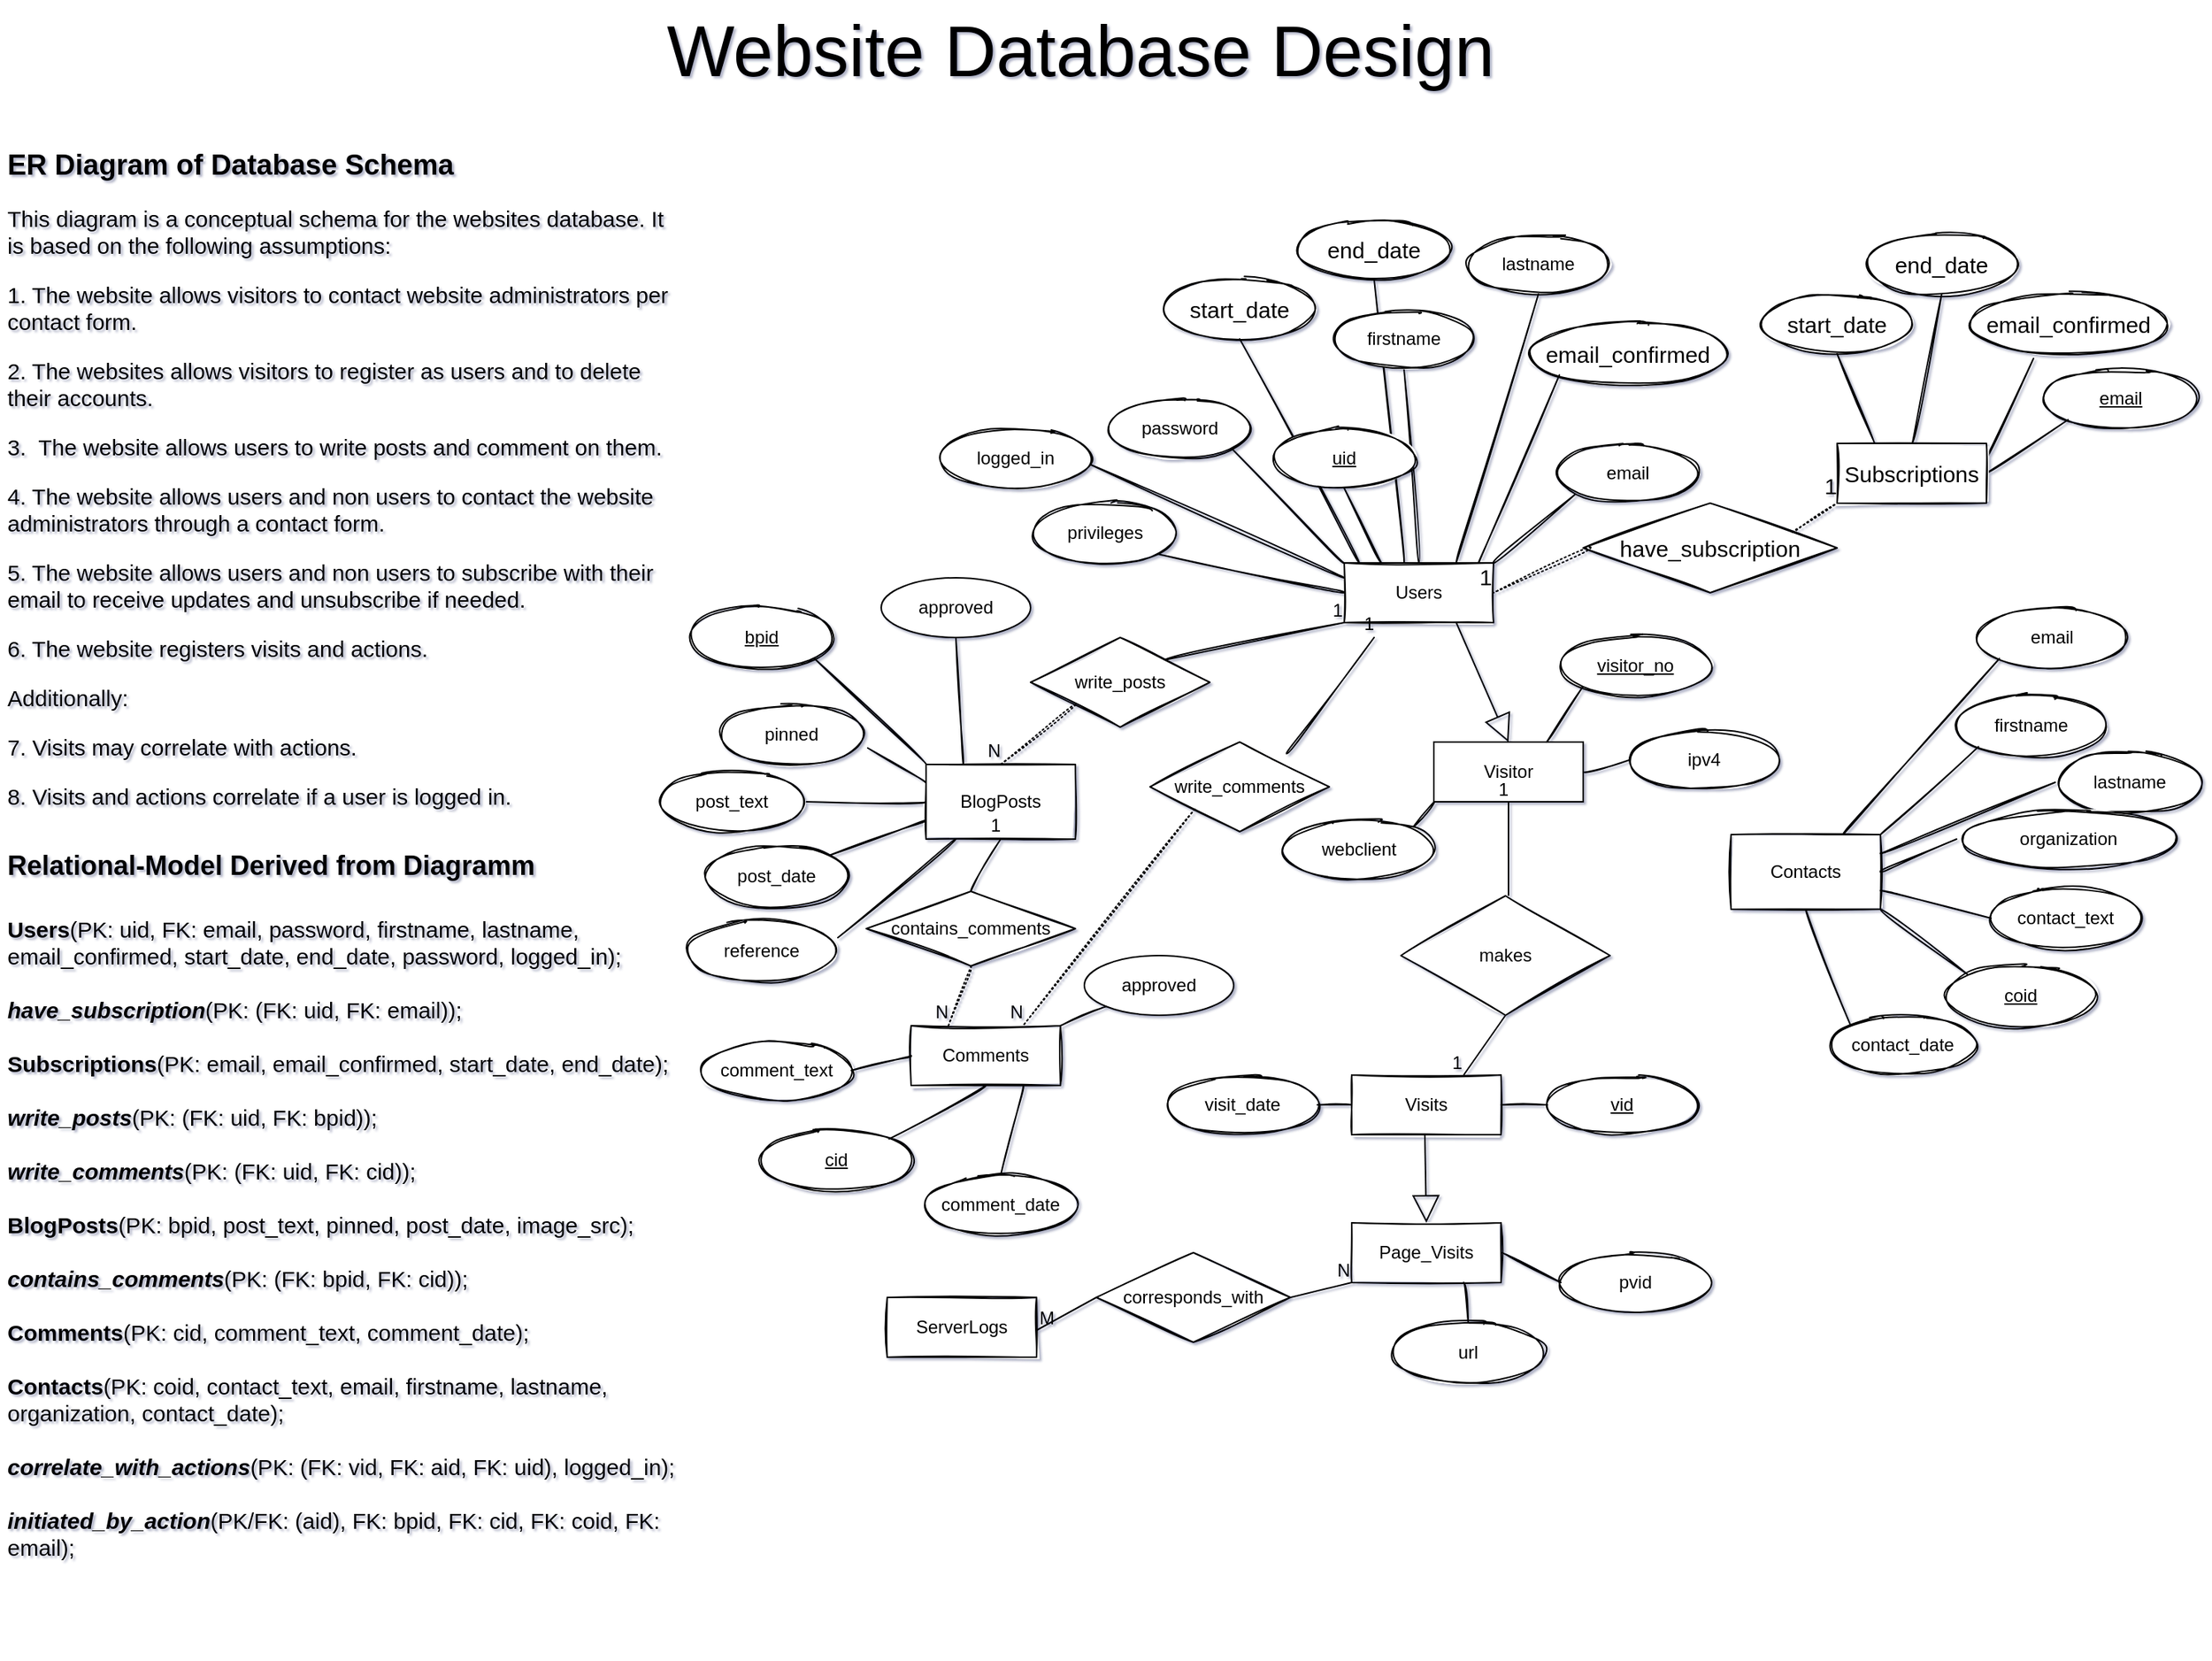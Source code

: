 <mxfile version="15.5.4" type="embed"><diagram id="R2lEEEUBdFMjLlhIrx00" name="Page-1"><mxGraphModel dx="3871" dy="2082" grid="0" gridSize="10" guides="1" tooltips="1" connect="1" arrows="1" fold="1" page="1" pageScale="1" pageWidth="1920" pageHeight="1200" math="0" shadow="1" extFonts="Permanent Marker^https://fonts.googleapis.com/css?family=Permanent+Marker"><root><mxCell id="0"/><mxCell id="1" parent="0"/><mxCell id="OnCGVRJBsnfmnJsJHSmS-2" value="BlogPosts" style="whiteSpace=wrap;html=1;align=center;sketch=1;" parent="1" vertex="1"><mxGeometry x="-1077" y="-642" width="100" height="50" as="geometry"/></mxCell><mxCell id="OnCGVRJBsnfmnJsJHSmS-3" value="pinned" style="ellipse;whiteSpace=wrap;html=1;align=center;sketch=1;" parent="1" vertex="1"><mxGeometry x="-1217" y="-682" width="100" height="40" as="geometry"/></mxCell><mxCell id="OnCGVRJBsnfmnJsJHSmS-4" value="post_text" style="ellipse;whiteSpace=wrap;html=1;align=center;sketch=1;" parent="1" vertex="1"><mxGeometry x="-1257" y="-637" width="100" height="40" as="geometry"/></mxCell><mxCell id="OnCGVRJBsnfmnJsJHSmS-5" value="post_date" style="ellipse;whiteSpace=wrap;html=1;align=center;sketch=1;" parent="1" vertex="1"><mxGeometry x="-1227" y="-587" width="100" height="40" as="geometry"/></mxCell><mxCell id="OnCGVRJBsnfmnJsJHSmS-7" value="&lt;u&gt;bpid&lt;/u&gt;" style="ellipse;whiteSpace=wrap;html=1;align=center;sketch=1;" parent="1" vertex="1"><mxGeometry x="-1237" y="-747" width="100" height="40" as="geometry"/></mxCell><mxCell id="OnCGVRJBsnfmnJsJHSmS-10" value="Contacts" style="whiteSpace=wrap;html=1;align=center;sketch=1;" parent="1" vertex="1"><mxGeometry x="-538" y="-595" width="100" height="50" as="geometry"/></mxCell><mxCell id="OnCGVRJBsnfmnJsJHSmS-12" value="email" style="ellipse;whiteSpace=wrap;html=1;align=center;sketch=1;" parent="1" vertex="1"><mxGeometry x="-373" y="-747" width="100" height="40" as="geometry"/></mxCell><mxCell id="OnCGVRJBsnfmnJsJHSmS-13" value="firstname" style="ellipse;whiteSpace=wrap;html=1;align=center;sketch=1;" parent="1" vertex="1"><mxGeometry x="-387" y="-688" width="100" height="40" as="geometry"/></mxCell><mxCell id="OnCGVRJBsnfmnJsJHSmS-14" value="contact_text" style="ellipse;whiteSpace=wrap;html=1;align=center;sketch=1;" parent="1" vertex="1"><mxGeometry x="-364" y="-559" width="100" height="40" as="geometry"/></mxCell><mxCell id="OnCGVRJBsnfmnJsJHSmS-15" value="&lt;u&gt;coid&lt;/u&gt;" style="ellipse;whiteSpace=wrap;html=1;align=center;sketch=1;" parent="1" vertex="1"><mxGeometry x="-394" y="-507" width="100" height="40" as="geometry"/></mxCell><mxCell id="OnCGVRJBsnfmnJsJHSmS-21" value="Page_Visits" style="whiteSpace=wrap;html=1;align=center;sketch=1;" parent="1" vertex="1"><mxGeometry x="-792" y="-335" width="100" height="40" as="geometry"/></mxCell><mxCell id="OnCGVRJBsnfmnJsJHSmS-22" value="visit_date" style="ellipse;whiteSpace=wrap;html=1;align=center;sketch=1;" parent="1" vertex="1"><mxGeometry x="-915" y="-434" width="100" height="40" as="geometry"/></mxCell><mxCell id="OnCGVRJBsnfmnJsJHSmS-23" value="ipv4" style="ellipse;whiteSpace=wrap;html=1;align=center;sketch=1;" parent="1" vertex="1"><mxGeometry x="-606" y="-665" width="100" height="40" as="geometry"/></mxCell><mxCell id="OnCGVRJBsnfmnJsJHSmS-35" value="&lt;u&gt;vid&lt;/u&gt;" style="ellipse;whiteSpace=wrap;html=1;align=center;sketch=1;" parent="1" vertex="1"><mxGeometry x="-661" y="-434" width="100" height="40" as="geometry"/></mxCell><mxCell id="OnCGVRJBsnfmnJsJHSmS-38" value="" style="endArrow=none;html=1;entryX=1;entryY=0.5;entryDx=0;entryDy=0;exitX=0;exitY=0.5;exitDx=0;exitDy=0;sketch=1;curved=1;" parent="1" source="178" target="OnCGVRJBsnfmnJsJHSmS-22" edge="1"><mxGeometry width="50" height="50" relative="1" as="geometry"><mxPoint x="-1027" y="-287" as="sourcePoint"/><mxPoint x="-947" y="-337" as="targetPoint"/></mxGeometry></mxCell><mxCell id="OnCGVRJBsnfmnJsJHSmS-39" value="" style="endArrow=none;html=1;entryX=0;entryY=0.5;entryDx=0;entryDy=0;exitX=1;exitY=0.5;exitDx=0;exitDy=0;sketch=1;curved=1;" parent="1" source="170" target="OnCGVRJBsnfmnJsJHSmS-23" edge="1"><mxGeometry width="50" height="50" relative="1" as="geometry"><mxPoint x="-987" y="-277" as="sourcePoint"/><mxPoint x="-1021" y="-298" as="targetPoint"/></mxGeometry></mxCell><mxCell id="OnCGVRJBsnfmnJsJHSmS-40" value="" style="endArrow=none;html=1;entryX=1;entryY=0;entryDx=0;entryDy=0;exitX=0;exitY=1;exitDx=0;exitDy=0;sketch=1;curved=1;" parent="1" source="170" target="OnCGVRJBsnfmnJsJHSmS-24" edge="1"><mxGeometry width="50" height="50" relative="1" as="geometry"><mxPoint x="-977" y="-267" as="sourcePoint"/><mxPoint x="-1011" y="-288" as="targetPoint"/><Array as="points"/></mxGeometry></mxCell><mxCell id="OnCGVRJBsnfmnJsJHSmS-41" value="" style="endArrow=none;html=1;entryX=0;entryY=0.5;entryDx=0;entryDy=0;exitX=1;exitY=0.5;exitDx=0;exitDy=0;startArrow=none;sketch=1;curved=1;" parent="1" source="178" target="OnCGVRJBsnfmnJsJHSmS-35" edge="1"><mxGeometry width="50" height="50" relative="1" as="geometry"><mxPoint x="-967" y="-257" as="sourcePoint"/><mxPoint x="-1001" y="-278" as="targetPoint"/><Array as="points"/></mxGeometry></mxCell><mxCell id="OnCGVRJBsnfmnJsJHSmS-43" value="" style="endArrow=none;html=1;entryX=1.01;entryY=0.275;entryDx=0;entryDy=0;entryPerimeter=0;sketch=1;curved=1;" parent="1" source="OnCGVRJBsnfmnJsJHSmS-2" target="wlYPV-F7qflCaXFZatMz-9" edge="1"><mxGeometry width="50" height="50" relative="1" as="geometry"><mxPoint x="-947" y="-237" as="sourcePoint"/><mxPoint x="-1047" y="-467" as="targetPoint"/></mxGeometry></mxCell><mxCell id="OnCGVRJBsnfmnJsJHSmS-45" value="" style="endArrow=none;html=1;entryX=1;entryY=0;entryDx=0;entryDy=0;exitX=0;exitY=0.75;exitDx=0;exitDy=0;sketch=1;curved=1;" parent="1" source="OnCGVRJBsnfmnJsJHSmS-2" target="OnCGVRJBsnfmnJsJHSmS-5" edge="1"><mxGeometry width="50" height="50" relative="1" as="geometry"><mxPoint x="-997" y="-567" as="sourcePoint"/><mxPoint x="-1037" y="-507" as="targetPoint"/></mxGeometry></mxCell><mxCell id="OnCGVRJBsnfmnJsJHSmS-46" value="" style="endArrow=none;html=1;entryX=1;entryY=0.5;entryDx=0;entryDy=0;exitX=0;exitY=0.5;exitDx=0;exitDy=0;sketch=1;curved=1;" parent="1" source="OnCGVRJBsnfmnJsJHSmS-2" target="OnCGVRJBsnfmnJsJHSmS-4" edge="1"><mxGeometry width="50" height="50" relative="1" as="geometry"><mxPoint x="-997" y="-579.5" as="sourcePoint"/><mxPoint x="-1037" y="-557" as="targetPoint"/></mxGeometry></mxCell><mxCell id="OnCGVRJBsnfmnJsJHSmS-47" value="" style="endArrow=none;html=1;entryX=1.01;entryY=0.725;entryDx=0;entryDy=0;exitX=0;exitY=0.25;exitDx=0;exitDy=0;entryPerimeter=0;sketch=1;curved=1;" parent="1" source="OnCGVRJBsnfmnJsJHSmS-2" target="OnCGVRJBsnfmnJsJHSmS-3" edge="1"><mxGeometry width="50" height="50" relative="1" as="geometry"><mxPoint x="-987" y="-569.5" as="sourcePoint"/><mxPoint x="-1027" y="-547" as="targetPoint"/></mxGeometry></mxCell><mxCell id="OnCGVRJBsnfmnJsJHSmS-48" value="" style="endArrow=none;html=1;entryX=1;entryY=1;entryDx=0;entryDy=0;exitX=0;exitY=0;exitDx=0;exitDy=0;sketch=1;curved=1;" parent="1" source="OnCGVRJBsnfmnJsJHSmS-2" target="OnCGVRJBsnfmnJsJHSmS-7" edge="1"><mxGeometry width="50" height="50" relative="1" as="geometry"><mxPoint x="-1067" y="-647" as="sourcePoint"/><mxPoint x="-1047" y="-707" as="targetPoint"/></mxGeometry></mxCell><mxCell id="OnCGVRJBsnfmnJsJHSmS-50" value="" style="endArrow=none;html=1;entryX=0;entryY=1;entryDx=0;entryDy=0;exitX=1;exitY=0;exitDx=0;exitDy=0;sketch=1;curved=1;" parent="1" source="OnCGVRJBsnfmnJsJHSmS-10" target="OnCGVRJBsnfmnJsJHSmS-13" edge="1"><mxGeometry width="50" height="50" relative="1" as="geometry"><mxPoint x="-622" y="-609" as="sourcePoint"/><mxPoint x="-557" y="-687" as="targetPoint"/></mxGeometry></mxCell><mxCell id="OnCGVRJBsnfmnJsJHSmS-51" value="" style="endArrow=none;html=1;entryX=0;entryY=0.5;entryDx=0;entryDy=0;exitX=1;exitY=0.75;exitDx=0;exitDy=0;sketch=1;curved=1;" parent="1" source="OnCGVRJBsnfmnJsJHSmS-10" target="OnCGVRJBsnfmnJsJHSmS-14" edge="1"><mxGeometry width="50" height="50" relative="1" as="geometry"><mxPoint x="-587" y="-607" as="sourcePoint"/><mxPoint x="-557" y="-627" as="targetPoint"/></mxGeometry></mxCell><mxCell id="OnCGVRJBsnfmnJsJHSmS-52" value="" style="endArrow=none;html=1;entryX=0;entryY=0;entryDx=0;entryDy=0;exitX=1;exitY=1;exitDx=0;exitDy=0;sketch=1;curved=1;" parent="1" source="OnCGVRJBsnfmnJsJHSmS-10" target="OnCGVRJBsnfmnJsJHSmS-15" edge="1"><mxGeometry width="50" height="50" relative="1" as="geometry"><mxPoint x="-587" y="-582" as="sourcePoint"/><mxPoint x="-554" y="-575" as="targetPoint"/></mxGeometry></mxCell><mxCell id="wlYPV-F7qflCaXFZatMz-9" value="reference" style="ellipse;whiteSpace=wrap;html=1;align=center;sketch=1;" parent="1" vertex="1"><mxGeometry x="-1237" y="-537" width="100" height="40" as="geometry"/></mxCell><mxCell id="wlYPV-F7qflCaXFZatMz-40" value="contact_date" style="ellipse;whiteSpace=wrap;html=1;align=center;sketch=1;" parent="1" vertex="1"><mxGeometry x="-473" y="-474" width="100" height="40" as="geometry"/></mxCell><mxCell id="wlYPV-F7qflCaXFZatMz-42" value="" style="endArrow=none;html=1;entryX=0;entryY=0;entryDx=0;entryDy=0;exitX=0.5;exitY=1;exitDx=0;exitDy=0;sketch=1;curved=1;" parent="1" source="OnCGVRJBsnfmnJsJHSmS-10" target="wlYPV-F7qflCaXFZatMz-40" edge="1"><mxGeometry width="50" height="50" relative="1" as="geometry"><mxPoint x="-587" y="-557" as="sourcePoint"/><mxPoint x="-557" y="-517" as="targetPoint"/></mxGeometry></mxCell><mxCell id="3" value="Users" style="whiteSpace=wrap;html=1;align=center;sketch=1;" parent="1" vertex="1"><mxGeometry x="-797" y="-777" width="100" height="40" as="geometry"/></mxCell><mxCell id="4" value="email" style="ellipse;whiteSpace=wrap;html=1;align=center;sketch=1;" parent="1" vertex="1"><mxGeometry x="-657" y="-857" width="100" height="40" as="geometry"/></mxCell><mxCell id="8" value="password" style="ellipse;whiteSpace=wrap;html=1;align=center;sketch=1;" parent="1" vertex="1"><mxGeometry x="-957" y="-887" width="100" height="40" as="geometry"/></mxCell><mxCell id="9" value="" style="endArrow=none;html=1;exitX=0;exitY=0;exitDx=0;exitDy=0;entryX=1;entryY=1;entryDx=0;entryDy=0;sketch=1;curved=1;" parent="1" source="3" target="8" edge="1"><mxGeometry width="50" height="50" relative="1" as="geometry"><mxPoint x="-847" y="-757" as="sourcePoint"/><mxPoint x="-907" y="-837" as="targetPoint"/></mxGeometry></mxCell><mxCell id="11" value="" style="endArrow=none;html=1;exitX=0.5;exitY=0;exitDx=0;exitDy=0;entryX=0.5;entryY=1;entryDx=0;entryDy=0;sketch=1;curved=1;" parent="1" source="3" target="5" edge="1"><mxGeometry width="50" height="50" relative="1" as="geometry"><mxPoint x="-797" y="-807" as="sourcePoint"/><mxPoint x="-777" y="-847" as="targetPoint"/></mxGeometry></mxCell><mxCell id="12" value="" style="endArrow=none;html=1;entryX=0;entryY=1;entryDx=0;entryDy=0;exitX=1;exitY=0;exitDx=0;exitDy=0;sketch=1;curved=1;" parent="1" source="3" target="4" edge="1"><mxGeometry width="50" height="50" relative="1" as="geometry"><mxPoint x="-757" y="-787" as="sourcePoint"/><mxPoint x="-737" y="-827" as="targetPoint"/></mxGeometry></mxCell><mxCell id="13" value="write_posts" style="shape=rhombus;perimeter=rhombusPerimeter;whiteSpace=wrap;html=1;align=center;sketch=1;" parent="1" vertex="1"><mxGeometry x="-1007" y="-727" width="120" height="60" as="geometry"/></mxCell><mxCell id="26" value="makes" style="shape=rhombus;perimeter=rhombusPerimeter;whiteSpace=wrap;html=1;align=center;sketch=1;" parent="1" vertex="1"><mxGeometry x="-759" y="-554" width="140" height="80" as="geometry"/></mxCell><mxCell id="31" value="" style="endArrow=none;html=1;dashed=1;dashPattern=1 2;entryX=0.5;entryY=0;entryDx=0;entryDy=0;exitX=0;exitY=1;exitDx=0;exitDy=0;sketch=1;curved=1;" parent="1" source="13" target="OnCGVRJBsnfmnJsJHSmS-2" edge="1"><mxGeometry relative="1" as="geometry"><mxPoint x="-947" y="-668" as="sourcePoint"/><mxPoint x="-787" y="-668" as="targetPoint"/></mxGeometry></mxCell><mxCell id="32" value="N" style="resizable=0;html=1;align=right;verticalAlign=bottom;sketch=1;" parent="31" connectable="0" vertex="1"><mxGeometry x="1" relative="1" as="geometry"/></mxCell><mxCell id="35" value="" style="endArrow=none;html=1;entryX=0;entryY=1;entryDx=0;entryDy=0;exitX=1;exitY=0;exitDx=0;exitDy=0;sketch=1;curved=1;" parent="1" source="13" target="3" edge="1"><mxGeometry relative="1" as="geometry"><mxPoint x="-887" y="-697" as="sourcePoint"/><mxPoint x="-837" y="-697" as="targetPoint"/></mxGeometry></mxCell><mxCell id="36" value="1" style="resizable=0;html=1;align=right;verticalAlign=bottom;sketch=1;" parent="35" connectable="0" vertex="1"><mxGeometry x="1" relative="1" as="geometry"/></mxCell><mxCell id="61" value="" style="endArrow=none;html=1;entryX=0;entryY=1;entryDx=0;entryDy=0;exitX=0.75;exitY=0;exitDx=0;exitDy=0;sketch=1;curved=1;" parent="1" source="OnCGVRJBsnfmnJsJHSmS-10" target="OnCGVRJBsnfmnJsJHSmS-12" edge="1"><mxGeometry width="50" height="50" relative="1" as="geometry"><mxPoint x="-622" y="-556" as="sourcePoint"/><mxPoint x="-550" y="-470" as="targetPoint"/></mxGeometry></mxCell><mxCell id="69" value="privileges" style="ellipse;whiteSpace=wrap;html=1;align=center;sketch=1;" parent="1" vertex="1"><mxGeometry x="-1007" y="-817" width="100" height="40" as="geometry"/></mxCell><mxCell id="70" value="" style="endArrow=none;html=1;exitX=0;exitY=0.5;exitDx=0;exitDy=0;entryX=1;entryY=1;entryDx=0;entryDy=0;sketch=1;curved=1;" parent="1" source="3" target="69" edge="1"><mxGeometry width="50" height="50" relative="1" as="geometry"><mxPoint x="-787" y="-767" as="sourcePoint"/><mxPoint x="-827" y="-817" as="targetPoint"/></mxGeometry></mxCell><mxCell id="71" value="lastname" style="ellipse;whiteSpace=wrap;html=1;align=center;sketch=1;" parent="1" vertex="1"><mxGeometry x="-321" y="-650" width="100" height="40" as="geometry"/></mxCell><mxCell id="72" value="" style="endArrow=none;html=1;entryX=0;entryY=0.5;entryDx=0;entryDy=0;exitX=1;exitY=0.25;exitDx=0;exitDy=0;sketch=1;curved=1;" parent="1" target="71" edge="1" source="OnCGVRJBsnfmnJsJHSmS-10"><mxGeometry width="50" height="50" relative="1" as="geometry"><mxPoint x="-597" y="-607" as="sourcePoint"/><mxPoint x="-447" y="-647" as="targetPoint"/></mxGeometry></mxCell><mxCell id="73" value="organization" style="ellipse;whiteSpace=wrap;html=1;align=center;sketch=1;" parent="1" vertex="1"><mxGeometry x="-387" y="-612" width="150" height="40" as="geometry"/></mxCell><mxCell id="74" value="" style="endArrow=none;html=1;entryX=0;entryY=0.5;entryDx=0;entryDy=0;exitX=1;exitY=0.5;exitDx=0;exitDy=0;sketch=1;curved=1;" parent="1" source="OnCGVRJBsnfmnJsJHSmS-10" target="73" edge="1"><mxGeometry width="50" height="50" relative="1" as="geometry"><mxPoint x="-587" y="-582" as="sourcePoint"/><mxPoint x="-407" y="-537" as="targetPoint"/></mxGeometry></mxCell><mxCell id="75" value="lastname" style="ellipse;whiteSpace=wrap;html=1;align=center;sketch=1;" parent="1" vertex="1"><mxGeometry x="-717" y="-997" width="100" height="40" as="geometry"/></mxCell><mxCell id="76" value="" style="endArrow=none;html=1;exitX=0.75;exitY=0;exitDx=0;exitDy=0;entryX=0.5;entryY=1;entryDx=0;entryDy=0;sketch=1;curved=1;" parent="1" source="3" target="75" edge="1"><mxGeometry width="50" height="50" relative="1" as="geometry"><mxPoint x="-737" y="-767" as="sourcePoint"/><mxPoint x="-747" y="-897" as="targetPoint"/></mxGeometry></mxCell><mxCell id="84" value="Comments" style="whiteSpace=wrap;html=1;align=center;sketch=1;" parent="1" vertex="1"><mxGeometry x="-1087" y="-467" width="100" height="40" as="geometry"/></mxCell><mxCell id="93" value="write_comments" style="shape=rhombus;perimeter=rhombusPerimeter;whiteSpace=wrap;html=1;align=center;sketch=1;" parent="1" vertex="1"><mxGeometry x="-927" y="-657" width="120" height="60" as="geometry"/></mxCell><mxCell id="94" value="" style="endArrow=none;html=1;exitX=0.762;exitY=0.13;exitDx=0;exitDy=0;exitPerimeter=0;sketch=1;curved=1;" parent="1" source="93" edge="1"><mxGeometry relative="1" as="geometry"><mxPoint x="-837" y="-667" as="sourcePoint"/><mxPoint x="-777" y="-727" as="targetPoint"/></mxGeometry></mxCell><mxCell id="95" value="1" style="resizable=0;html=1;align=right;verticalAlign=bottom;sketch=1;" parent="94" connectable="0" vertex="1"><mxGeometry x="1" relative="1" as="geometry"/></mxCell><mxCell id="97" value="" style="endArrow=none;html=1;exitX=0.25;exitY=0;exitDx=0;exitDy=0;entryX=0.5;entryY=1;entryDx=0;entryDy=0;sketch=1;curved=1;" parent="1" source="3" target="96" edge="1"><mxGeometry width="50" height="50" relative="1" as="geometry"><mxPoint x="-787" y="-767" as="sourcePoint"/><mxPoint x="-861.854" y="-842.774" as="targetPoint"/></mxGeometry></mxCell><mxCell id="102" value="" style="endArrow=none;html=1;dashed=1;dashPattern=1 2;entryX=0.75;entryY=0;entryDx=0;entryDy=0;exitX=0;exitY=1;exitDx=0;exitDy=0;sketch=1;curved=1;" parent="1" source="93" target="84" edge="1"><mxGeometry relative="1" as="geometry"><mxPoint x="-907" y="-587" as="sourcePoint"/><mxPoint x="-747" y="-587" as="targetPoint"/></mxGeometry></mxCell><mxCell id="103" value="N" style="resizable=0;html=1;align=right;verticalAlign=bottom;sketch=1;" parent="102" connectable="0" vertex="1"><mxGeometry x="1" relative="1" as="geometry"/></mxCell><mxCell id="104" value="comment_text" style="ellipse;whiteSpace=wrap;html=1;align=center;sketch=1;" parent="1" vertex="1"><mxGeometry x="-1227" y="-457" width="100" height="40" as="geometry"/></mxCell><mxCell id="107" value="comment_date" style="ellipse;whiteSpace=wrap;html=1;align=center;sketch=1;" parent="1" vertex="1"><mxGeometry x="-1077" y="-367" width="100" height="40" as="geometry"/></mxCell><mxCell id="108" value="" style="endArrow=none;html=1;entryX=1;entryY=0.5;entryDx=0;entryDy=0;exitX=0;exitY=0.5;exitDx=0;exitDy=0;sketch=1;curved=1;" parent="1" source="84" target="104" edge="1"><mxGeometry width="50" height="50" relative="1" as="geometry"><mxPoint x="-1066.995" y="-533" as="sourcePoint"/><mxPoint x="-1146.05" y="-467.0" as="targetPoint"/></mxGeometry></mxCell><mxCell id="110" value="" style="endArrow=none;html=1;entryX=0.5;entryY=0;entryDx=0;entryDy=0;exitX=0.75;exitY=1;exitDx=0;exitDy=0;sketch=1;curved=1;" parent="1" source="84" target="107" edge="1"><mxGeometry width="50" height="50" relative="1" as="geometry"><mxPoint x="-1027" y="-437" as="sourcePoint"/><mxPoint x="-1087.0" y="-387.0" as="targetPoint"/></mxGeometry></mxCell><mxCell id="113" value="&lt;u&gt;cid&lt;/u&gt;" style="ellipse;whiteSpace=wrap;html=1;align=center;sketch=1;" parent="1" vertex="1"><mxGeometry x="-1187" y="-397" width="100" height="40" as="geometry"/></mxCell><mxCell id="114" value="" style="endArrow=none;html=1;entryX=1;entryY=0;entryDx=0;entryDy=0;exitX=0.5;exitY=1;exitDx=0;exitDy=0;sketch=1;curved=1;" parent="1" source="84" target="113" edge="1"><mxGeometry width="50" height="50" relative="1" as="geometry"><mxPoint x="-982" y="-457" as="sourcePoint"/><mxPoint x="-1017" y="-357" as="targetPoint"/></mxGeometry></mxCell><mxCell id="115" value="contains_comments" style="shape=rhombus;perimeter=rhombusPerimeter;whiteSpace=wrap;html=1;align=center;sketch=1;" parent="1" vertex="1"><mxGeometry x="-1117" y="-557" width="140" height="50" as="geometry"/></mxCell><mxCell id="116" value="" style="endArrow=none;html=1;entryX=0.5;entryY=1;entryDx=0;entryDy=0;exitX=0.5;exitY=0;exitDx=0;exitDy=0;sketch=1;curved=1;" parent="1" source="115" target="OnCGVRJBsnfmnJsJHSmS-2" edge="1"><mxGeometry relative="1" as="geometry"><mxPoint x="-1047" y="-547" as="sourcePoint"/><mxPoint x="-1027" y="-587" as="targetPoint"/></mxGeometry></mxCell><mxCell id="117" value="1" style="resizable=0;html=1;align=right;verticalAlign=bottom;sketch=1;" parent="116" connectable="0" vertex="1"><mxGeometry x="1" relative="1" as="geometry"/></mxCell><mxCell id="118" value="" style="endArrow=none;html=1;dashed=1;dashPattern=1 2;exitX=0.5;exitY=1;exitDx=0;exitDy=0;entryX=0.25;entryY=0;entryDx=0;entryDy=0;sketch=1;curved=1;" parent="1" source="115" target="84" edge="1"><mxGeometry relative="1" as="geometry"><mxPoint x="-1047" y="-507" as="sourcePoint"/><mxPoint x="-887" y="-507" as="targetPoint"/></mxGeometry></mxCell><mxCell id="119" value="N" style="resizable=0;html=1;align=right;verticalAlign=bottom;sketch=1;" parent="118" connectable="0" vertex="1"><mxGeometry x="1" relative="1" as="geometry"/></mxCell><mxCell id="120" value="&lt;h1 style=&quot;font-size: 19px&quot;&gt;ER Diagram of Database Schema&lt;/h1&gt;&lt;p style=&quot;font-size: 15px&quot;&gt;This diagram is a conceptual schema for the websites database. It is based on the following assumptions:&lt;/p&gt;&lt;p style=&quot;font-size: 15px&quot;&gt;1. The website allows visitors to contact website administrators per contact form.&lt;/p&gt;&lt;p style=&quot;font-size: 15px&quot;&gt;2. The websites allows visitors to register as users and to delete their accounts.&lt;/p&gt;&lt;p style=&quot;font-size: 15px&quot;&gt;&lt;span&gt;3.&amp;nbsp; The website allows users to write posts and comment on them.&amp;nbsp;&lt;/span&gt;&lt;br&gt;&lt;/p&gt;&lt;p style=&quot;font-size: 15px&quot;&gt;4. The website allows users and non users to contact the website administrators through a contact form.&lt;/p&gt;&lt;p style=&quot;font-size: 15px&quot;&gt;5. The website allows users and non users to subscribe with their email to receive updates and unsubscribe if needed.&lt;/p&gt;&lt;p style=&quot;font-size: 15px&quot;&gt;6. The website registers visits and actions.&lt;/p&gt;&lt;p style=&quot;font-size: 15px&quot;&gt;Additionally:&lt;/p&gt;&lt;p style=&quot;font-size: 15px&quot;&gt;7. Visits may correlate with actions.&lt;/p&gt;&lt;p style=&quot;font-size: 15px&quot;&gt;8. Visits and actions correlate if a user is logged in.&lt;/p&gt;&lt;p style=&quot;font-size: 15px&quot;&gt;&lt;br&gt;&lt;/p&gt;" style="text;html=1;strokeColor=none;fillColor=none;spacing=5;spacingTop=-20;whiteSpace=wrap;overflow=hidden;fontSize=19;sketch=1;" parent="1" vertex="1"><mxGeometry x="-1697" y="-1057" width="460" height="540" as="geometry"/></mxCell><mxCell id="123" value="&lt;u&gt;email&lt;/u&gt;" style="ellipse;whiteSpace=wrap;html=1;align=center;sketch=1;" parent="1" vertex="1"><mxGeometry x="-327" y="-907" width="100" height="40" as="geometry"/></mxCell><mxCell id="128" value="start_date" style="ellipse;whiteSpace=wrap;html=1;align=center;fontSize=15;sketch=1;" parent="1" vertex="1"><mxGeometry x="-917" y="-967" width="100" height="40" as="geometry"/></mxCell><mxCell id="130" value="end_date" style="ellipse;whiteSpace=wrap;html=1;align=center;fontSize=15;sketch=1;" parent="1" vertex="1"><mxGeometry x="-447" y="-997" width="100" height="40" as="geometry"/></mxCell><mxCell id="131" value="email_confirmed" style="ellipse;whiteSpace=wrap;html=1;align=center;fontSize=15;sketch=1;" parent="1" vertex="1"><mxGeometry x="-377" y="-957" width="130" height="40" as="geometry"/></mxCell><mxCell id="132" value="email_confirmed" style="ellipse;whiteSpace=wrap;html=1;align=center;fontSize=15;sketch=1;" parent="1" vertex="1"><mxGeometry x="-672" y="-937" width="130" height="40" as="geometry"/></mxCell><mxCell id="133" value="" style="endArrow=none;html=1;entryX=0;entryY=1;entryDx=0;entryDy=0;sketch=1;curved=1;" parent="1" target="132" edge="1"><mxGeometry width="50" height="50" relative="1" as="geometry"><mxPoint x="-707" y="-777" as="sourcePoint"/><mxPoint x="-642" y="-957" as="targetPoint"/></mxGeometry></mxCell><mxCell id="134" value="start_date" style="ellipse;whiteSpace=wrap;html=1;align=center;fontSize=15;sketch=1;" parent="1" vertex="1"><mxGeometry x="-517" y="-957" width="100" height="40" as="geometry"/></mxCell><mxCell id="135" value="end_date" style="ellipse;whiteSpace=wrap;html=1;align=center;fontSize=15;sketch=1;" parent="1" vertex="1"><mxGeometry x="-827" y="-1007" width="100" height="40" as="geometry"/></mxCell><mxCell id="137" value="" style="endArrow=none;html=1;entryX=0.5;entryY=1;entryDx=0;entryDy=0;sketch=1;curved=1;" parent="1" target="128" edge="1"><mxGeometry width="50" height="50" relative="1" as="geometry"><mxPoint x="-787" y="-777" as="sourcePoint"/><mxPoint x="-861.854" y="-842.774" as="targetPoint"/></mxGeometry></mxCell><mxCell id="138" value="" style="endArrow=none;html=1;entryX=0.5;entryY=1;entryDx=0;entryDy=0;sketch=1;curved=1;" parent="1" target="135" edge="1"><mxGeometry width="50" height="50" relative="1" as="geometry"><mxPoint x="-757" y="-777" as="sourcePoint"/><mxPoint x="-807" y="-967" as="targetPoint"/></mxGeometry></mxCell><mxCell id="5" value="firstname" style="ellipse;whiteSpace=wrap;html=1;align=center;sketch=1;" parent="1" vertex="1"><mxGeometry x="-807" y="-947" width="100" height="40" as="geometry"/></mxCell><mxCell id="96" value="&lt;u&gt;uid&lt;/u&gt;" style="ellipse;whiteSpace=wrap;html=1;align=center;sketch=1;" parent="1" vertex="1"><mxGeometry x="-847" y="-867" width="100" height="40" as="geometry"/></mxCell><mxCell id="139" value="" style="endArrow=none;html=1;entryX=0.5;entryY=1;entryDx=0;entryDy=0;startArrow=none;exitX=0.25;exitY=0;exitDx=0;exitDy=0;sketch=1;curved=1;" parent="1" source="122" target="134" edge="1"><mxGeometry width="50" height="50" relative="1" as="geometry"><mxPoint x="-437" y="-867" as="sourcePoint"/><mxPoint x="-386.998" y="-952.826" as="targetPoint"/></mxGeometry></mxCell><mxCell id="140" value="" style="endArrow=none;html=1;entryX=0.5;entryY=1;entryDx=0;entryDy=0;exitX=0.5;exitY=0;exitDx=0;exitDy=0;sketch=1;curved=1;" parent="1" source="122" target="130" edge="1"><mxGeometry width="50" height="50" relative="1" as="geometry"><mxPoint x="-407.0" y="-857" as="sourcePoint"/><mxPoint x="-362.86" y="-947" as="targetPoint"/></mxGeometry></mxCell><mxCell id="141" value="" style="endArrow=none;html=1;entryX=0.319;entryY=1.078;entryDx=0;entryDy=0;exitX=1;exitY=0.25;exitDx=0;exitDy=0;entryPerimeter=0;sketch=1;curved=1;" parent="1" source="122" target="131" edge="1"><mxGeometry width="50" height="50" relative="1" as="geometry"><mxPoint x="-387" y="-847" as="sourcePoint"/><mxPoint x="-297.0" y="-947" as="targetPoint"/></mxGeometry></mxCell><mxCell id="142" value="" style="endArrow=none;html=1;entryX=0;entryY=1;entryDx=0;entryDy=0;exitX=1;exitY=0.5;exitDx=0;exitDy=0;sketch=1;curved=1;" parent="1" source="122" target="123" edge="1"><mxGeometry width="50" height="50" relative="1" as="geometry"><mxPoint x="-387" y="-837" as="sourcePoint"/><mxPoint x="-327.0" y="-877" as="targetPoint"/></mxGeometry></mxCell><mxCell id="122" value="Subscriptions" style="whiteSpace=wrap;html=1;align=center;fontSize=15;sketch=1;" parent="1" vertex="1"><mxGeometry x="-467" y="-857" width="100" height="40" as="geometry"/></mxCell><mxCell id="143" value="have_subscription" style="shape=rhombus;perimeter=rhombusPerimeter;whiteSpace=wrap;html=1;align=center;fontSize=15;sketch=1;" parent="1" vertex="1"><mxGeometry x="-637" y="-817" width="170" height="60" as="geometry"/></mxCell><mxCell id="148" value="" style="endArrow=none;html=1;dashed=1;dashPattern=1 2;fontSize=15;entryX=1;entryY=0.5;entryDx=0;entryDy=0;sketch=1;curved=1;" parent="1" target="3" edge="1"><mxGeometry relative="1" as="geometry"><mxPoint x="-632" y="-787.5" as="sourcePoint"/><mxPoint x="-472" y="-787.5" as="targetPoint"/></mxGeometry></mxCell><mxCell id="149" value="1" style="resizable=0;html=1;align=right;verticalAlign=bottom;fontSize=15;sketch=1;" parent="148" connectable="0" vertex="1"><mxGeometry x="1" relative="1" as="geometry"/></mxCell><mxCell id="150" value="" style="endArrow=none;html=1;dashed=1;dashPattern=1 2;fontSize=15;entryX=0;entryY=1;entryDx=0;entryDy=0;sketch=1;curved=1;" parent="1" target="122" edge="1"><mxGeometry relative="1" as="geometry"><mxPoint x="-497" y="-797.5" as="sourcePoint"/><mxPoint x="-337" y="-797.5" as="targetPoint"/></mxGeometry></mxCell><mxCell id="151" value="1" style="resizable=0;html=1;align=right;verticalAlign=bottom;fontSize=15;sketch=1;" parent="150" connectable="0" vertex="1"><mxGeometry x="1" relative="1" as="geometry"/></mxCell><mxCell id="154" value="logged_in" style="ellipse;whiteSpace=wrap;html=1;align=center;sketch=1;" parent="1" vertex="1"><mxGeometry x="-1067" y="-867" width="100" height="40" as="geometry"/></mxCell><mxCell id="155" value="" style="endArrow=none;html=1;exitX=0;exitY=0.25;exitDx=0;exitDy=0;entryX=1;entryY=1;entryDx=0;entryDy=0;sketch=1;curved=1;" parent="1" source="3" edge="1"><mxGeometry width="50" height="50" relative="1" as="geometry"><mxPoint x="-842.36" y="-817" as="sourcePoint"/><mxPoint x="-967.005" y="-842.858" as="targetPoint"/></mxGeometry></mxCell><mxCell id="159" value="url" style="ellipse;whiteSpace=wrap;html=1;align=center;sketch=1;" parent="1" vertex="1"><mxGeometry x="-764" y="-268" width="100" height="40" as="geometry"/></mxCell><mxCell id="160" value="" style="endArrow=none;html=1;entryX=0.5;entryY=0;entryDx=0;entryDy=0;sketch=1;curved=1;exitX=0.75;exitY=1;exitDx=0;exitDy=0;" parent="1" source="OnCGVRJBsnfmnJsJHSmS-21" target="159" edge="1"><mxGeometry width="50" height="50" relative="1" as="geometry"><mxPoint x="-747" y="-291" as="sourcePoint"/><mxPoint x="-1007" y="-97" as="targetPoint"/><Array as="points"/></mxGeometry></mxCell><mxCell id="161" value="&lt;h1&gt;&lt;font style=&quot;font-size: 18px&quot;&gt;Relational-Model Derived from Diagramm&lt;/font&gt;&lt;/h1&gt;&lt;div&gt;&lt;b&gt;Users&lt;/b&gt;(PK: uid, FK: email, password, firstname, lastname, email_confirmed, start_date, end_date, password, logged_in);&lt;/div&gt;&lt;div&gt;&lt;br&gt;&lt;/div&gt;&lt;div&gt;&lt;b&gt;&lt;i&gt;have_subscription&lt;/i&gt;&lt;/b&gt;(PK: (FK: uid, FK: email));&lt;/div&gt;&lt;div&gt;&lt;br&gt;&lt;/div&gt;&lt;div&gt;&lt;b&gt;Subscriptions&lt;/b&gt;(PK: email, email_confirmed, start_date, end_date);&lt;/div&gt;&lt;div&gt;&lt;br&gt;&lt;/div&gt;&lt;div&gt;&lt;b&gt;&lt;i&gt;write_posts&lt;/i&gt;&lt;/b&gt;(PK: (FK: uid, FK: bpid));&lt;/div&gt;&lt;div&gt;&lt;br&gt;&lt;/div&gt;&lt;div&gt;&lt;b&gt;&lt;i&gt;write_comments&lt;/i&gt;&lt;/b&gt;(PK: (FK: uid, FK: cid));&lt;/div&gt;&lt;div&gt;&lt;br&gt;&lt;/div&gt;&lt;div&gt;&lt;b&gt;BlogPosts&lt;/b&gt;(PK: bpid, post_text, pinned, post_date, image_src);&lt;/div&gt;&lt;div&gt;&lt;br&gt;&lt;/div&gt;&lt;div&gt;&lt;b&gt;&lt;i&gt;contains_comments&lt;/i&gt;&lt;/b&gt;(PK: (FK: bpid, FK: cid));&lt;/div&gt;&lt;div&gt;&lt;br&gt;&lt;/div&gt;&lt;div&gt;&lt;b&gt;Comments&lt;/b&gt;(PK: cid, comment_text, comment_date);&lt;/div&gt;&lt;div&gt;&lt;br&gt;&lt;/div&gt;&lt;div&gt;&lt;b&gt;Contacts&lt;/b&gt;(PK: coid, contact_text, email, firstname, lastname, organization, contact_date);&lt;/div&gt;&lt;div&gt;&lt;br&gt;&lt;/div&gt;&lt;div&gt;&lt;b&gt;&lt;i&gt;correlate_with_actions&lt;/i&gt;&lt;/b&gt;(PK: (FK: vid, FK: aid, FK: uid), logged_in);&lt;/div&gt;&lt;div&gt;&lt;br&gt;&lt;/div&gt;&lt;div&gt;&lt;b&gt;&lt;i&gt;initiated_by_action&lt;/i&gt;&lt;/b&gt;(PK/FK: (aid), FK: bpid, FK: cid, FK: coid, FK: email);&lt;/div&gt;&lt;div&gt;&lt;br&gt;&lt;/div&gt;&lt;div&gt;&lt;br&gt;&lt;/div&gt;&lt;div&gt;&lt;br&gt;&lt;/div&gt;&lt;div&gt;&lt;br&gt;&lt;/div&gt;&lt;div&gt;&lt;br&gt;&lt;/div&gt;&lt;div&gt;&lt;br&gt;&lt;/div&gt;&lt;div&gt;&lt;br&gt;&lt;/div&gt;&lt;div&gt;&lt;br&gt;&lt;/div&gt;" style="text;html=1;strokeColor=none;fillColor=none;spacing=5;spacingTop=-20;whiteSpace=wrap;overflow=hidden;fontSize=15;sketch=1;" parent="1" vertex="1"><mxGeometry x="-1697" y="-606" width="490" height="560" as="geometry"/></mxCell><mxCell id="163" value="&lt;font style=&quot;font-size: 48px&quot;&gt;Website Database Design&lt;/font&gt;" style="text;html=1;strokeColor=none;fillColor=none;align=center;verticalAlign=middle;whiteSpace=wrap;rounded=0;sketch=1;" parent="1" vertex="1"><mxGeometry x="-1429" y="-1154" width="911" height="68" as="geometry"/></mxCell><mxCell id="164" value="approved" style="ellipse;whiteSpace=wrap;html=1;align=center;" parent="1" vertex="1"><mxGeometry x="-971" y="-514" width="100" height="40" as="geometry"/></mxCell><mxCell id="165" value="approved" style="ellipse;whiteSpace=wrap;html=1;align=center;" parent="1" vertex="1"><mxGeometry x="-1107" y="-767" width="100" height="40" as="geometry"/></mxCell><mxCell id="166" value="" style="endArrow=none;html=1;entryX=0.5;entryY=1;entryDx=0;entryDy=0;exitX=0.25;exitY=0;exitDx=0;exitDy=0;sketch=1;curved=1;" parent="1" source="OnCGVRJBsnfmnJsJHSmS-2" target="165" edge="1"><mxGeometry width="50" height="50" relative="1" as="geometry"><mxPoint x="-1067" y="-632" as="sourcePoint"/><mxPoint x="-1127.0" y="-717" as="targetPoint"/></mxGeometry></mxCell><mxCell id="169" value="" style="endArrow=none;html=1;entryX=1;entryY=0;entryDx=0;entryDy=0;sketch=1;curved=1;exitX=0;exitY=1;exitDx=0;exitDy=0;" parent="1" source="164" target="84" edge="1"><mxGeometry width="50" height="50" relative="1" as="geometry"><mxPoint x="-1046.945" y="-582" as="sourcePoint"/><mxPoint x="-1126.0" y="-516" as="targetPoint"/></mxGeometry></mxCell><mxCell id="OnCGVRJBsnfmnJsJHSmS-24" value="webclient" style="ellipse;whiteSpace=wrap;html=1;align=center;sketch=1;" parent="1" vertex="1"><mxGeometry x="-837" y="-605" width="100" height="40" as="geometry"/></mxCell><mxCell id="170" value="Visitor" style="whiteSpace=wrap;html=1;align=center;" vertex="1" parent="1"><mxGeometry x="-737" y="-657" width="100" height="40" as="geometry"/></mxCell><mxCell id="172" value="" style="endArrow=block;endSize=16;endFill=0;html=1;rounded=0;exitX=0.75;exitY=1;exitDx=0;exitDy=0;entryX=0.5;entryY=0;entryDx=0;entryDy=0;" edge="1" parent="1" source="3" target="170"><mxGeometry width="160" relative="1" as="geometry"><mxPoint x="-695" y="-712" as="sourcePoint"/><mxPoint x="-535" y="-712" as="targetPoint"/></mxGeometry></mxCell><mxCell id="173" value="ServerLogs" style="whiteSpace=wrap;html=1;align=center;sketch=1;" vertex="1" parent="1"><mxGeometry x="-1103" y="-285" width="100" height="40" as="geometry"/></mxCell><mxCell id="178" value="Visits" style="whiteSpace=wrap;html=1;align=center;sketch=1;" vertex="1" parent="1"><mxGeometry x="-792" y="-434" width="100" height="40" as="geometry"/></mxCell><mxCell id="179" value="" style="endArrow=block;endSize=16;endFill=0;html=1;rounded=0;exitX=0.75;exitY=1;exitDx=0;exitDy=0;entryX=0.5;entryY=0;entryDx=0;entryDy=0;" edge="1" parent="1" target="OnCGVRJBsnfmnJsJHSmS-21"><mxGeometry width="160" relative="1" as="geometry"><mxPoint x="-743" y="-394" as="sourcePoint"/><mxPoint x="-672" y="-334" as="targetPoint"/></mxGeometry></mxCell><mxCell id="183" value="pvid" style="ellipse;whiteSpace=wrap;html=1;align=center;sketch=1;" vertex="1" parent="1"><mxGeometry x="-652" y="-315" width="100" height="40" as="geometry"/></mxCell><mxCell id="184" value="" style="endArrow=none;html=1;entryX=0;entryY=0.5;entryDx=0;entryDy=0;sketch=1;curved=1;exitX=1;exitY=0.5;exitDx=0;exitDy=0;" edge="1" parent="1" source="OnCGVRJBsnfmnJsJHSmS-21" target="183"><mxGeometry width="50" height="50" relative="1" as="geometry"><mxPoint x="-682" y="-305" as="sourcePoint"/><mxPoint x="-627" y="-278" as="targetPoint"/><Array as="points"/></mxGeometry></mxCell><mxCell id="189" value="&lt;u&gt;visitor_no&lt;/u&gt;" style="ellipse;whiteSpace=wrap;html=1;align=center;sketch=1;" vertex="1" parent="1"><mxGeometry x="-652" y="-728" width="100" height="40" as="geometry"/></mxCell><mxCell id="190" value="" style="endArrow=none;html=1;entryX=0;entryY=1;entryDx=0;entryDy=0;exitX=0.75;exitY=0;exitDx=0;exitDy=0;sketch=1;curved=1;" edge="1" parent="1" source="170" target="189"><mxGeometry width="50" height="50" relative="1" as="geometry"><mxPoint x="-627" y="-627" as="sourcePoint"/><mxPoint x="-596" y="-635" as="targetPoint"/></mxGeometry></mxCell><mxCell id="191" value="" style="endArrow=none;html=1;rounded=0;entryX=0.5;entryY=1;entryDx=0;entryDy=0;" edge="1" parent="1" target="170"><mxGeometry relative="1" as="geometry"><mxPoint x="-687" y="-554" as="sourcePoint"/><mxPoint x="-527" y="-554" as="targetPoint"/></mxGeometry></mxCell><mxCell id="192" value="1" style="resizable=0;html=1;align=right;verticalAlign=bottom;" connectable="0" vertex="1" parent="191"><mxGeometry x="1" relative="1" as="geometry"/></mxCell><mxCell id="193" value="" style="endArrow=none;html=1;rounded=0;entryX=0.75;entryY=0;entryDx=0;entryDy=0;exitX=0.5;exitY=1;exitDx=0;exitDy=0;" edge="1" parent="1" source="26" target="178"><mxGeometry relative="1" as="geometry"><mxPoint x="-677" y="-544" as="sourcePoint"/><mxPoint x="-677" y="-607" as="targetPoint"/></mxGeometry></mxCell><mxCell id="194" value="1" style="resizable=0;html=1;align=right;verticalAlign=bottom;" connectable="0" vertex="1" parent="193"><mxGeometry x="1" relative="1" as="geometry"/></mxCell><mxCell id="200" value="" style="endArrow=none;html=1;rounded=0;entryX=0;entryY=1;entryDx=0;entryDy=0;startArrow=none;exitX=1;exitY=0.5;exitDx=0;exitDy=0;" edge="1" parent="1" source="186" target="OnCGVRJBsnfmnJsJHSmS-21"><mxGeometry relative="1" as="geometry"><mxPoint x="-1003" y="-263" as="sourcePoint"/><mxPoint x="-843" y="-263" as="targetPoint"/></mxGeometry></mxCell><mxCell id="202" value="N" style="resizable=0;html=1;align=right;verticalAlign=bottom;" connectable="0" vertex="1" parent="200"><mxGeometry x="1" relative="1" as="geometry"/></mxCell><mxCell id="186" value="corresponds_with" style="shape=rhombus;perimeter=rhombusPerimeter;whiteSpace=wrap;html=1;align=center;sketch=1;" vertex="1" parent="1"><mxGeometry x="-963" y="-315" width="130" height="60" as="geometry"/></mxCell><mxCell id="203" value="" style="endArrow=none;html=1;rounded=0;entryX=0;entryY=0.5;entryDx=0;entryDy=0;" edge="1" parent="1" target="186"><mxGeometry relative="1" as="geometry"><mxPoint x="-1003" y="-263" as="sourcePoint"/><mxPoint x="-792" y="-295" as="targetPoint"/></mxGeometry></mxCell><mxCell id="204" value="M" style="resizable=0;html=1;align=left;verticalAlign=bottom;" connectable="0" vertex="1" parent="203"><mxGeometry x="-1" relative="1" as="geometry"/></mxCell></root></mxGraphModel></diagram></mxfile>